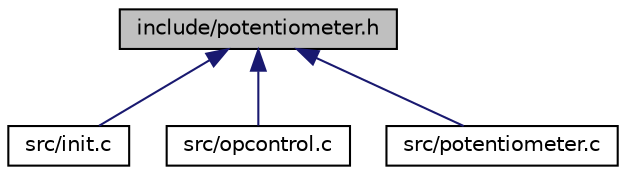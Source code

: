 digraph "include/potentiometer.h"
{
  edge [fontname="Helvetica",fontsize="10",labelfontname="Helvetica",labelfontsize="10"];
  node [fontname="Helvetica",fontsize="10",shape=record];
  Node7 [label="include/potentiometer.h",height=0.2,width=0.4,color="black", fillcolor="grey75", style="filled", fontcolor="black"];
  Node7 -> Node8 [dir="back",color="midnightblue",fontsize="10",style="solid"];
  Node8 [label="src/init.c",height=0.2,width=0.4,color="black", fillcolor="white", style="filled",URL="$init_8c.html",tooltip="File for initialization code. "];
  Node7 -> Node9 [dir="back",color="midnightblue",fontsize="10",style="solid"];
  Node9 [label="src/opcontrol.c",height=0.2,width=0.4,color="black", fillcolor="white", style="filled",URL="$opcontrol_8c.html",tooltip="File for operator control code. "];
  Node7 -> Node10 [dir="back",color="midnightblue",fontsize="10",style="solid"];
  Node10 [label="src/potentiometer.c",height=0.2,width=0.4,color="black", fillcolor="white", style="filled",URL="$potentiometer_8c.html"];
}
